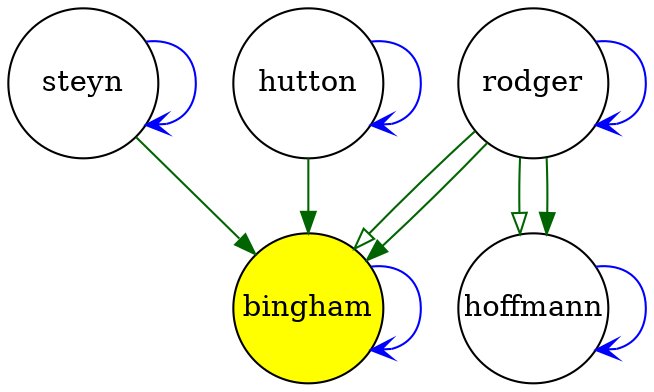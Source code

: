 digraph case68 { 
 K=0.6 
 "bingham" -> { "bingham" } [color="blue", arrowhead="vee", penwidth=1, href="#223"]; 
 "steyn" -> { "bingham" } [color="darkgreen", arrowhead="normal", penwidth=1, href="#256"]; 
 "steyn" -> { "steyn" } [color="blue", arrowhead="vee", penwidth=1, href="#257"]; 
 "hoffmann" -> { "hoffmann" } [color="blue", arrowhead="vee", penwidth=1, href="#448"]; 
 "hutton" -> { "bingham" } [color="darkgreen", arrowhead="normal", penwidth=1, href="#454"]; 
 "hutton" -> { "hutton" } [color="blue", arrowhead="vee", penwidth=1, href="#454"]; 
 "rodger" -> { "bingham" } [color="darkgreen", arrowhead="onormal", penwidth=1, href="#459"]; 
 "rodger" -> { "hoffmann" } [color="darkgreen", arrowhead="onormal", penwidth=1, href="#459"]; 
 "rodger" -> { "bingham" } [color="darkgreen", arrowhead="normal", penwidth=1, href="#471"]; 
 "rodger" -> { "hoffmann" } [color="darkgreen", arrowhead="normal", penwidth=1, href="#471"]; 
 "rodger" -> { "rodger" } [color="blue", arrowhead="vee", penwidth=1, href="#472"]; 
 "bingham" [shape="circle", fixedsize="true", height=1, width=1, style="filled", fillcolor="yellow", href="#bingham"]; 
 "steyn" [shape="circle", fixedsize="true", height=1, width=1, style="filled", fillcolor="white", href="#steyn"]; 
 "hoffmann" [shape="circle", fixedsize="true", height=1, width=1, style="filled", fillcolor="white", href="#hoffmann"]; 
 "hutton" [shape="circle", fixedsize="true", height=1, width=1, style="filled", fillcolor="white", href="#hutton"]; 
 "rodger" [shape="circle", fixedsize="true", height=1, width=1, style="filled", fillcolor="white", href="#rodger"]; 

}
